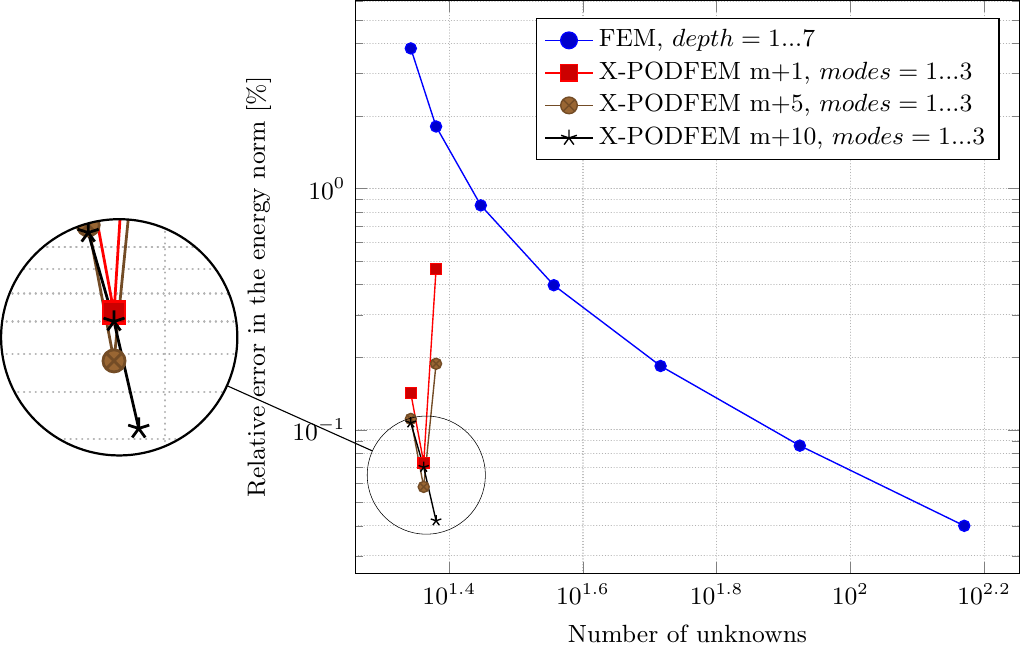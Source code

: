 \documentclass{standalone}
\usepackage{pgfplots}
\usepackage{filecontents}
\usepackage{tikz}
\usetikzlibrary{calc,fit,spy}

\begin{filecontents*}{FEM_data.csv}
dofs,relError
22,3.818
24,1.812
28,0.853
36,0.398
52,0.184
84,0.086
148,0.04

\end{filecontents*}

\begin{filecontents*}{XPODFEM1_data.csv}
dofs,relError
22,0.142
23,0.073
24,0.464

\end{filecontents*}

\begin{filecontents*}{XPODFEM5_data.csv}
dofs,relError
22,0.111
23,0.058
24,0.188

\end{filecontents*}

\begin{filecontents*}{XPODFEM10_data.csv}
dofs,relError
22,0.107
23,0.07
24,0.042

\end{filecontents*}

\begin{document}
\begin{tikzpicture} [spy using outlines= {circle, magnification=2, size=3.0cm, connect spies}]

  \begin{loglogaxis}[
        scale only axis, % The height and width argument only apply to the actual axis
        %xmin=1.0, xmax=1.0e+5,
        %ymin=1e-3, ymax=1.0e2,
        xlabel={Number of unknowns},
        ylabel={Relative error in the energy norm $[\%]$ },
        legend pos=north east,
        font=\small,
        mark size=2,
        line width = 0.5,
	      legend style={font=\small, mark size=3},
        legend cell align=left,
        %cycle list name=myCycleListColor,
    	grid = both,
   	    grid style={ dash pattern = on 0.05 off 1,
    		line cap = round, draw=gray!60 }
      ]
		%2 levels of refinement		

\addplot table [x=dofs, y=relError, col sep=comma] {FEM_data.csv};
   \addlegendentry{FEM, $depth= 1...7$};
	
\addplot table [x=dofs, y=relError, col sep=comma] {XPODFEM1_data.csv};
   \addlegendentry{X-PODFEM m+1, $modes= 1...3$};
	
\addplot table [x=dofs, y=relError, col sep=comma] {XPODFEM5_data.csv};
   \addlegendentry{X-PODFEM m+5, $modes= 1...3$};

\addplot table [x=dofs, y=relError, col sep=comma] {XPODFEM10_data.csv};
   \addlegendentry{X-PODFEM m+10, $modes= 1...3$};	
 \end{loglogaxis} 

\spy on (0.9,1.25) in node at (-3,3);


\end{tikzpicture}
\end{document}

